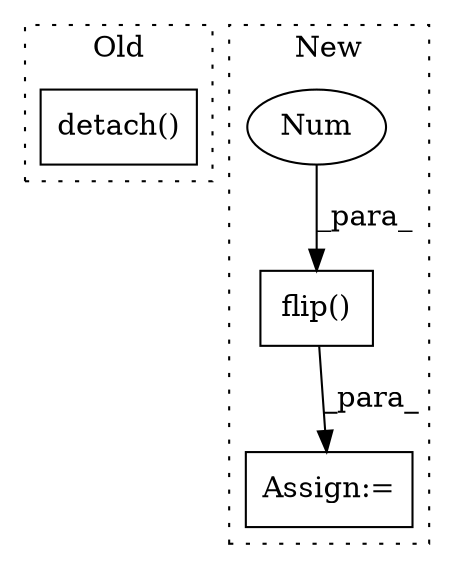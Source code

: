 digraph G {
subgraph cluster0 {
1 [label="detach()" a="75" s="4927" l="18" shape="box"];
label = "Old";
style="dotted";
}
subgraph cluster1 {
2 [label="flip()" a="75" s="4773,4821" l="8,1" shape="box"];
3 [label="Num" a="76" s="4820" l="1" shape="ellipse"];
4 [label="Assign:=" a="68" s="4770" l="3" shape="box"];
label = "New";
style="dotted";
}
2 -> 4 [label="_para_"];
3 -> 2 [label="_para_"];
}